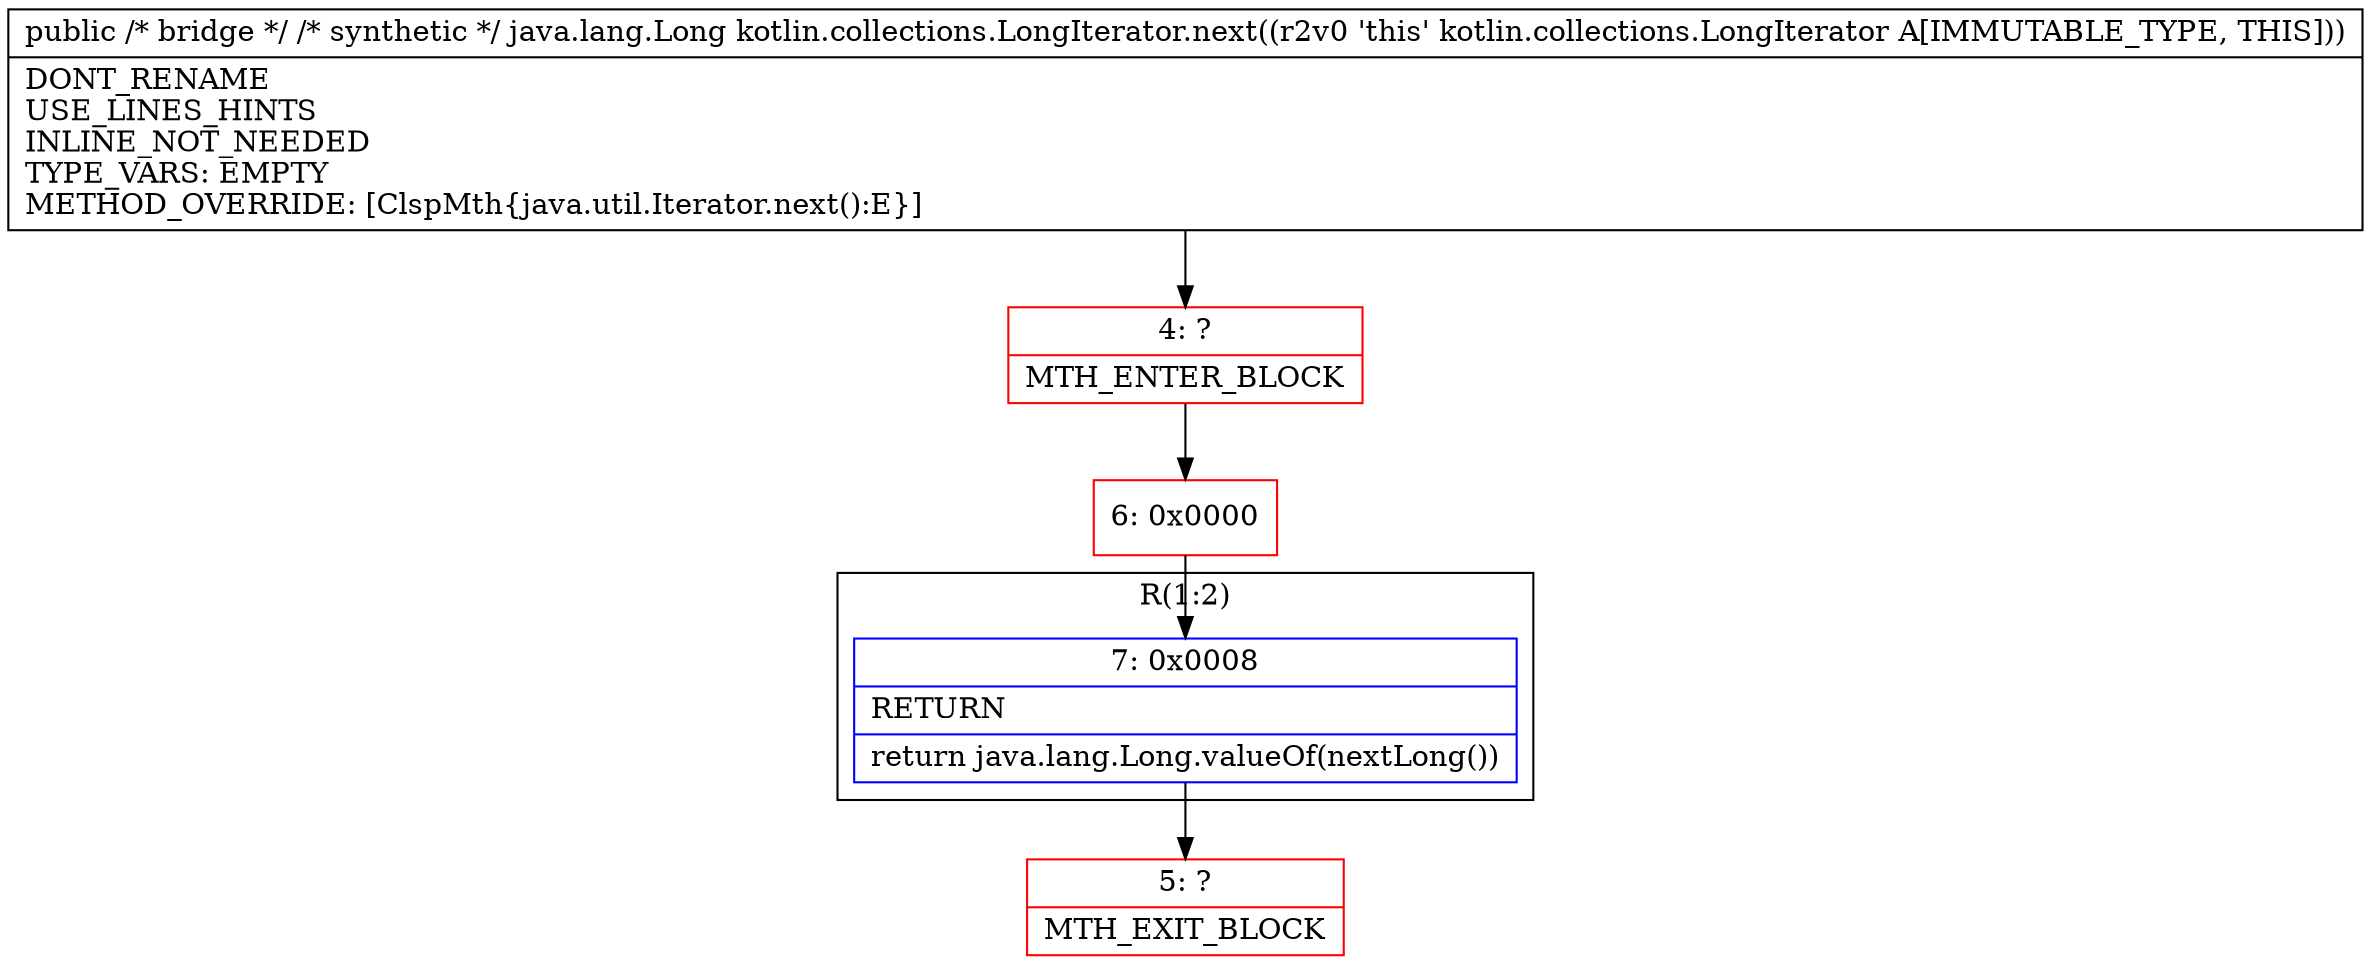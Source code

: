 digraph "CFG forkotlin.collections.LongIterator.next()Ljava\/lang\/Object;" {
subgraph cluster_Region_1543118353 {
label = "R(1:2)";
node [shape=record,color=blue];
Node_7 [shape=record,label="{7\:\ 0x0008|RETURN\l|return java.lang.Long.valueOf(nextLong())\l}"];
}
Node_4 [shape=record,color=red,label="{4\:\ ?|MTH_ENTER_BLOCK\l}"];
Node_6 [shape=record,color=red,label="{6\:\ 0x0000}"];
Node_5 [shape=record,color=red,label="{5\:\ ?|MTH_EXIT_BLOCK\l}"];
MethodNode[shape=record,label="{public \/* bridge *\/ \/* synthetic *\/ java.lang.Long kotlin.collections.LongIterator.next((r2v0 'this' kotlin.collections.LongIterator A[IMMUTABLE_TYPE, THIS]))  | DONT_RENAME\lUSE_LINES_HINTS\lINLINE_NOT_NEEDED\lTYPE_VARS: EMPTY\lMETHOD_OVERRIDE: [ClspMth\{java.util.Iterator.next():E\}]\l}"];
MethodNode -> Node_4;Node_7 -> Node_5;
Node_4 -> Node_6;
Node_6 -> Node_7;
}

